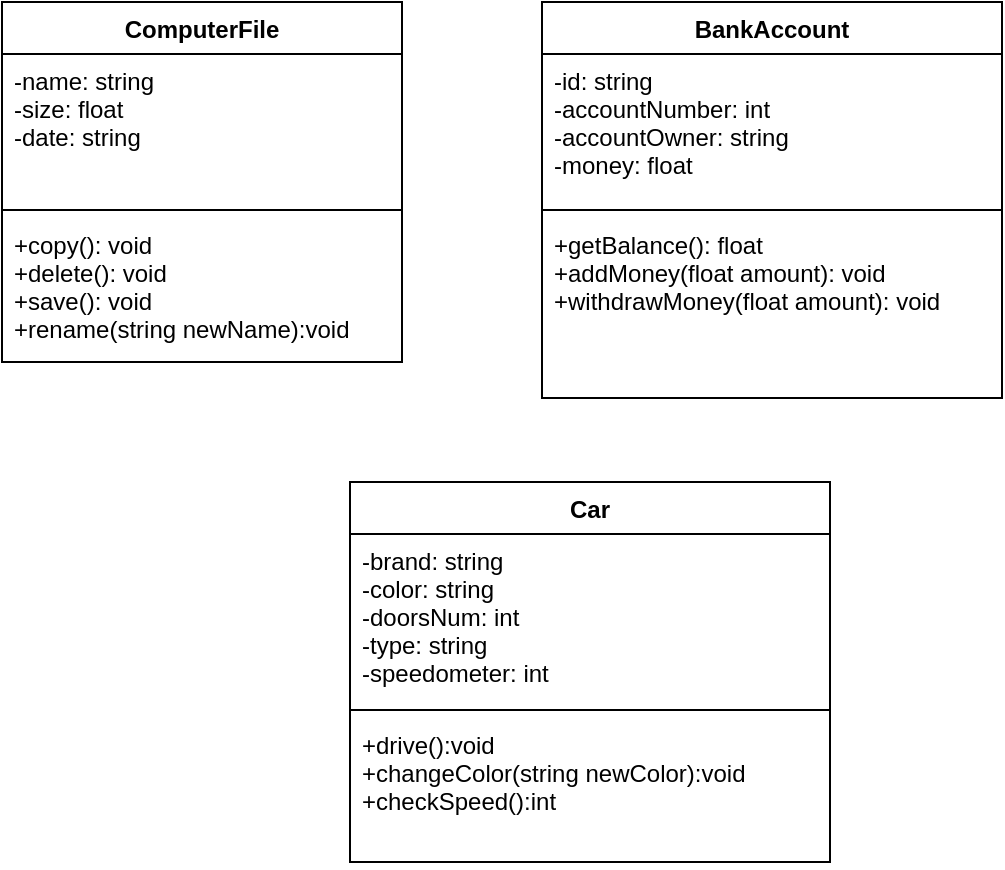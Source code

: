 <mxfile version="20.5.3" type="device"><diagram id="rdejrqnn4-9qi9T_2EFo" name="Strona-2"><mxGraphModel dx="813" dy="454" grid="1" gridSize="10" guides="1" tooltips="1" connect="1" arrows="1" fold="1" page="1" pageScale="1" pageWidth="827" pageHeight="1169" math="0" shadow="0"><root><mxCell id="0"/><mxCell id="1" parent="0"/><mxCell id="P29AOKA3P5l6HjI9YVRB-1" value="ComputerFile" style="swimlane;fontStyle=1;align=center;verticalAlign=top;childLayout=stackLayout;horizontal=1;startSize=26;horizontalStack=0;resizeParent=1;resizeParentMax=0;resizeLast=0;collapsible=1;marginBottom=0;" vertex="1" parent="1"><mxGeometry x="120" y="230" width="200" height="180" as="geometry"/></mxCell><mxCell id="P29AOKA3P5l6HjI9YVRB-2" value="-name: string&#10;-size: float&#10;-date: string" style="text;strokeColor=none;fillColor=none;align=left;verticalAlign=top;spacingLeft=4;spacingRight=4;overflow=hidden;rotatable=0;points=[[0,0.5],[1,0.5]];portConstraint=eastwest;" vertex="1" parent="P29AOKA3P5l6HjI9YVRB-1"><mxGeometry y="26" width="200" height="74" as="geometry"/></mxCell><mxCell id="P29AOKA3P5l6HjI9YVRB-3" value="" style="line;strokeWidth=1;fillColor=none;align=left;verticalAlign=middle;spacingTop=-1;spacingLeft=3;spacingRight=3;rotatable=0;labelPosition=right;points=[];portConstraint=eastwest;strokeColor=inherit;" vertex="1" parent="P29AOKA3P5l6HjI9YVRB-1"><mxGeometry y="100" width="200" height="8" as="geometry"/></mxCell><mxCell id="P29AOKA3P5l6HjI9YVRB-4" value="+copy(): void&#10;+delete(): void&#10;+save(): void&#10;+rename(string newName):void" style="text;strokeColor=none;fillColor=none;align=left;verticalAlign=top;spacingLeft=4;spacingRight=4;overflow=hidden;rotatable=0;points=[[0,0.5],[1,0.5]];portConstraint=eastwest;" vertex="1" parent="P29AOKA3P5l6HjI9YVRB-1"><mxGeometry y="108" width="200" height="72" as="geometry"/></mxCell><mxCell id="P29AOKA3P5l6HjI9YVRB-5" value="BankAccount" style="swimlane;fontStyle=1;align=center;verticalAlign=top;childLayout=stackLayout;horizontal=1;startSize=26;horizontalStack=0;resizeParent=1;resizeParentMax=0;resizeLast=0;collapsible=1;marginBottom=0;" vertex="1" parent="1"><mxGeometry x="390" y="230" width="230" height="198" as="geometry"/></mxCell><mxCell id="P29AOKA3P5l6HjI9YVRB-6" value="-id: string&#10;-accountNumber: int&#10;-accountOwner: string&#10;-money: float" style="text;strokeColor=none;fillColor=none;align=left;verticalAlign=top;spacingLeft=4;spacingRight=4;overflow=hidden;rotatable=0;points=[[0,0.5],[1,0.5]];portConstraint=eastwest;" vertex="1" parent="P29AOKA3P5l6HjI9YVRB-5"><mxGeometry y="26" width="230" height="74" as="geometry"/></mxCell><mxCell id="P29AOKA3P5l6HjI9YVRB-7" value="" style="line;strokeWidth=1;fillColor=none;align=left;verticalAlign=middle;spacingTop=-1;spacingLeft=3;spacingRight=3;rotatable=0;labelPosition=right;points=[];portConstraint=eastwest;strokeColor=inherit;" vertex="1" parent="P29AOKA3P5l6HjI9YVRB-5"><mxGeometry y="100" width="230" height="8" as="geometry"/></mxCell><mxCell id="P29AOKA3P5l6HjI9YVRB-8" value="+getBalance(): float&#10;+addMoney(float amount): void&#10;+withdrawMoney(float amount): void" style="text;strokeColor=none;fillColor=none;align=left;verticalAlign=top;spacingLeft=4;spacingRight=4;overflow=hidden;rotatable=0;points=[[0,0.5],[1,0.5]];portConstraint=eastwest;" vertex="1" parent="P29AOKA3P5l6HjI9YVRB-5"><mxGeometry y="108" width="230" height="90" as="geometry"/></mxCell><mxCell id="P29AOKA3P5l6HjI9YVRB-9" value="Car" style="swimlane;fontStyle=1;align=center;verticalAlign=top;childLayout=stackLayout;horizontal=1;startSize=26;horizontalStack=0;resizeParent=1;resizeParentMax=0;resizeLast=0;collapsible=1;marginBottom=0;" vertex="1" parent="1"><mxGeometry x="294" y="470" width="240" height="190" as="geometry"/></mxCell><mxCell id="P29AOKA3P5l6HjI9YVRB-10" value="-brand: string&#10;-color: string&#10;-doorsNum: int&#10;-type: string&#10;-speedometer: int" style="text;strokeColor=none;fillColor=none;align=left;verticalAlign=top;spacingLeft=4;spacingRight=4;overflow=hidden;rotatable=0;points=[[0,0.5],[1,0.5]];portConstraint=eastwest;" vertex="1" parent="P29AOKA3P5l6HjI9YVRB-9"><mxGeometry y="26" width="240" height="84" as="geometry"/></mxCell><mxCell id="P29AOKA3P5l6HjI9YVRB-11" value="" style="line;strokeWidth=1;fillColor=none;align=left;verticalAlign=middle;spacingTop=-1;spacingLeft=3;spacingRight=3;rotatable=0;labelPosition=right;points=[];portConstraint=eastwest;strokeColor=inherit;" vertex="1" parent="P29AOKA3P5l6HjI9YVRB-9"><mxGeometry y="110" width="240" height="8" as="geometry"/></mxCell><mxCell id="P29AOKA3P5l6HjI9YVRB-12" value="+drive():void&#10;+changeColor(string newColor):void&#10;+checkSpeed():int" style="text;strokeColor=none;fillColor=none;align=left;verticalAlign=top;spacingLeft=4;spacingRight=4;overflow=hidden;rotatable=0;points=[[0,0.5],[1,0.5]];portConstraint=eastwest;" vertex="1" parent="P29AOKA3P5l6HjI9YVRB-9"><mxGeometry y="118" width="240" height="72" as="geometry"/></mxCell></root></mxGraphModel></diagram></mxfile>